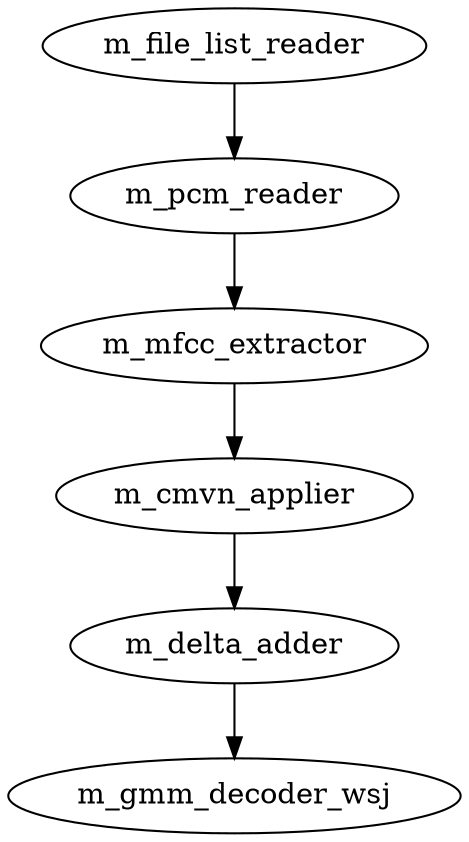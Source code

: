 digraph {
m_file_list_reader -> m_pcm_reader -> m_mfcc_extractor -> m_cmvn_applier -> m_delta_adder;
m_delta_adder -> m_gmm_decoder_wsj;
}
